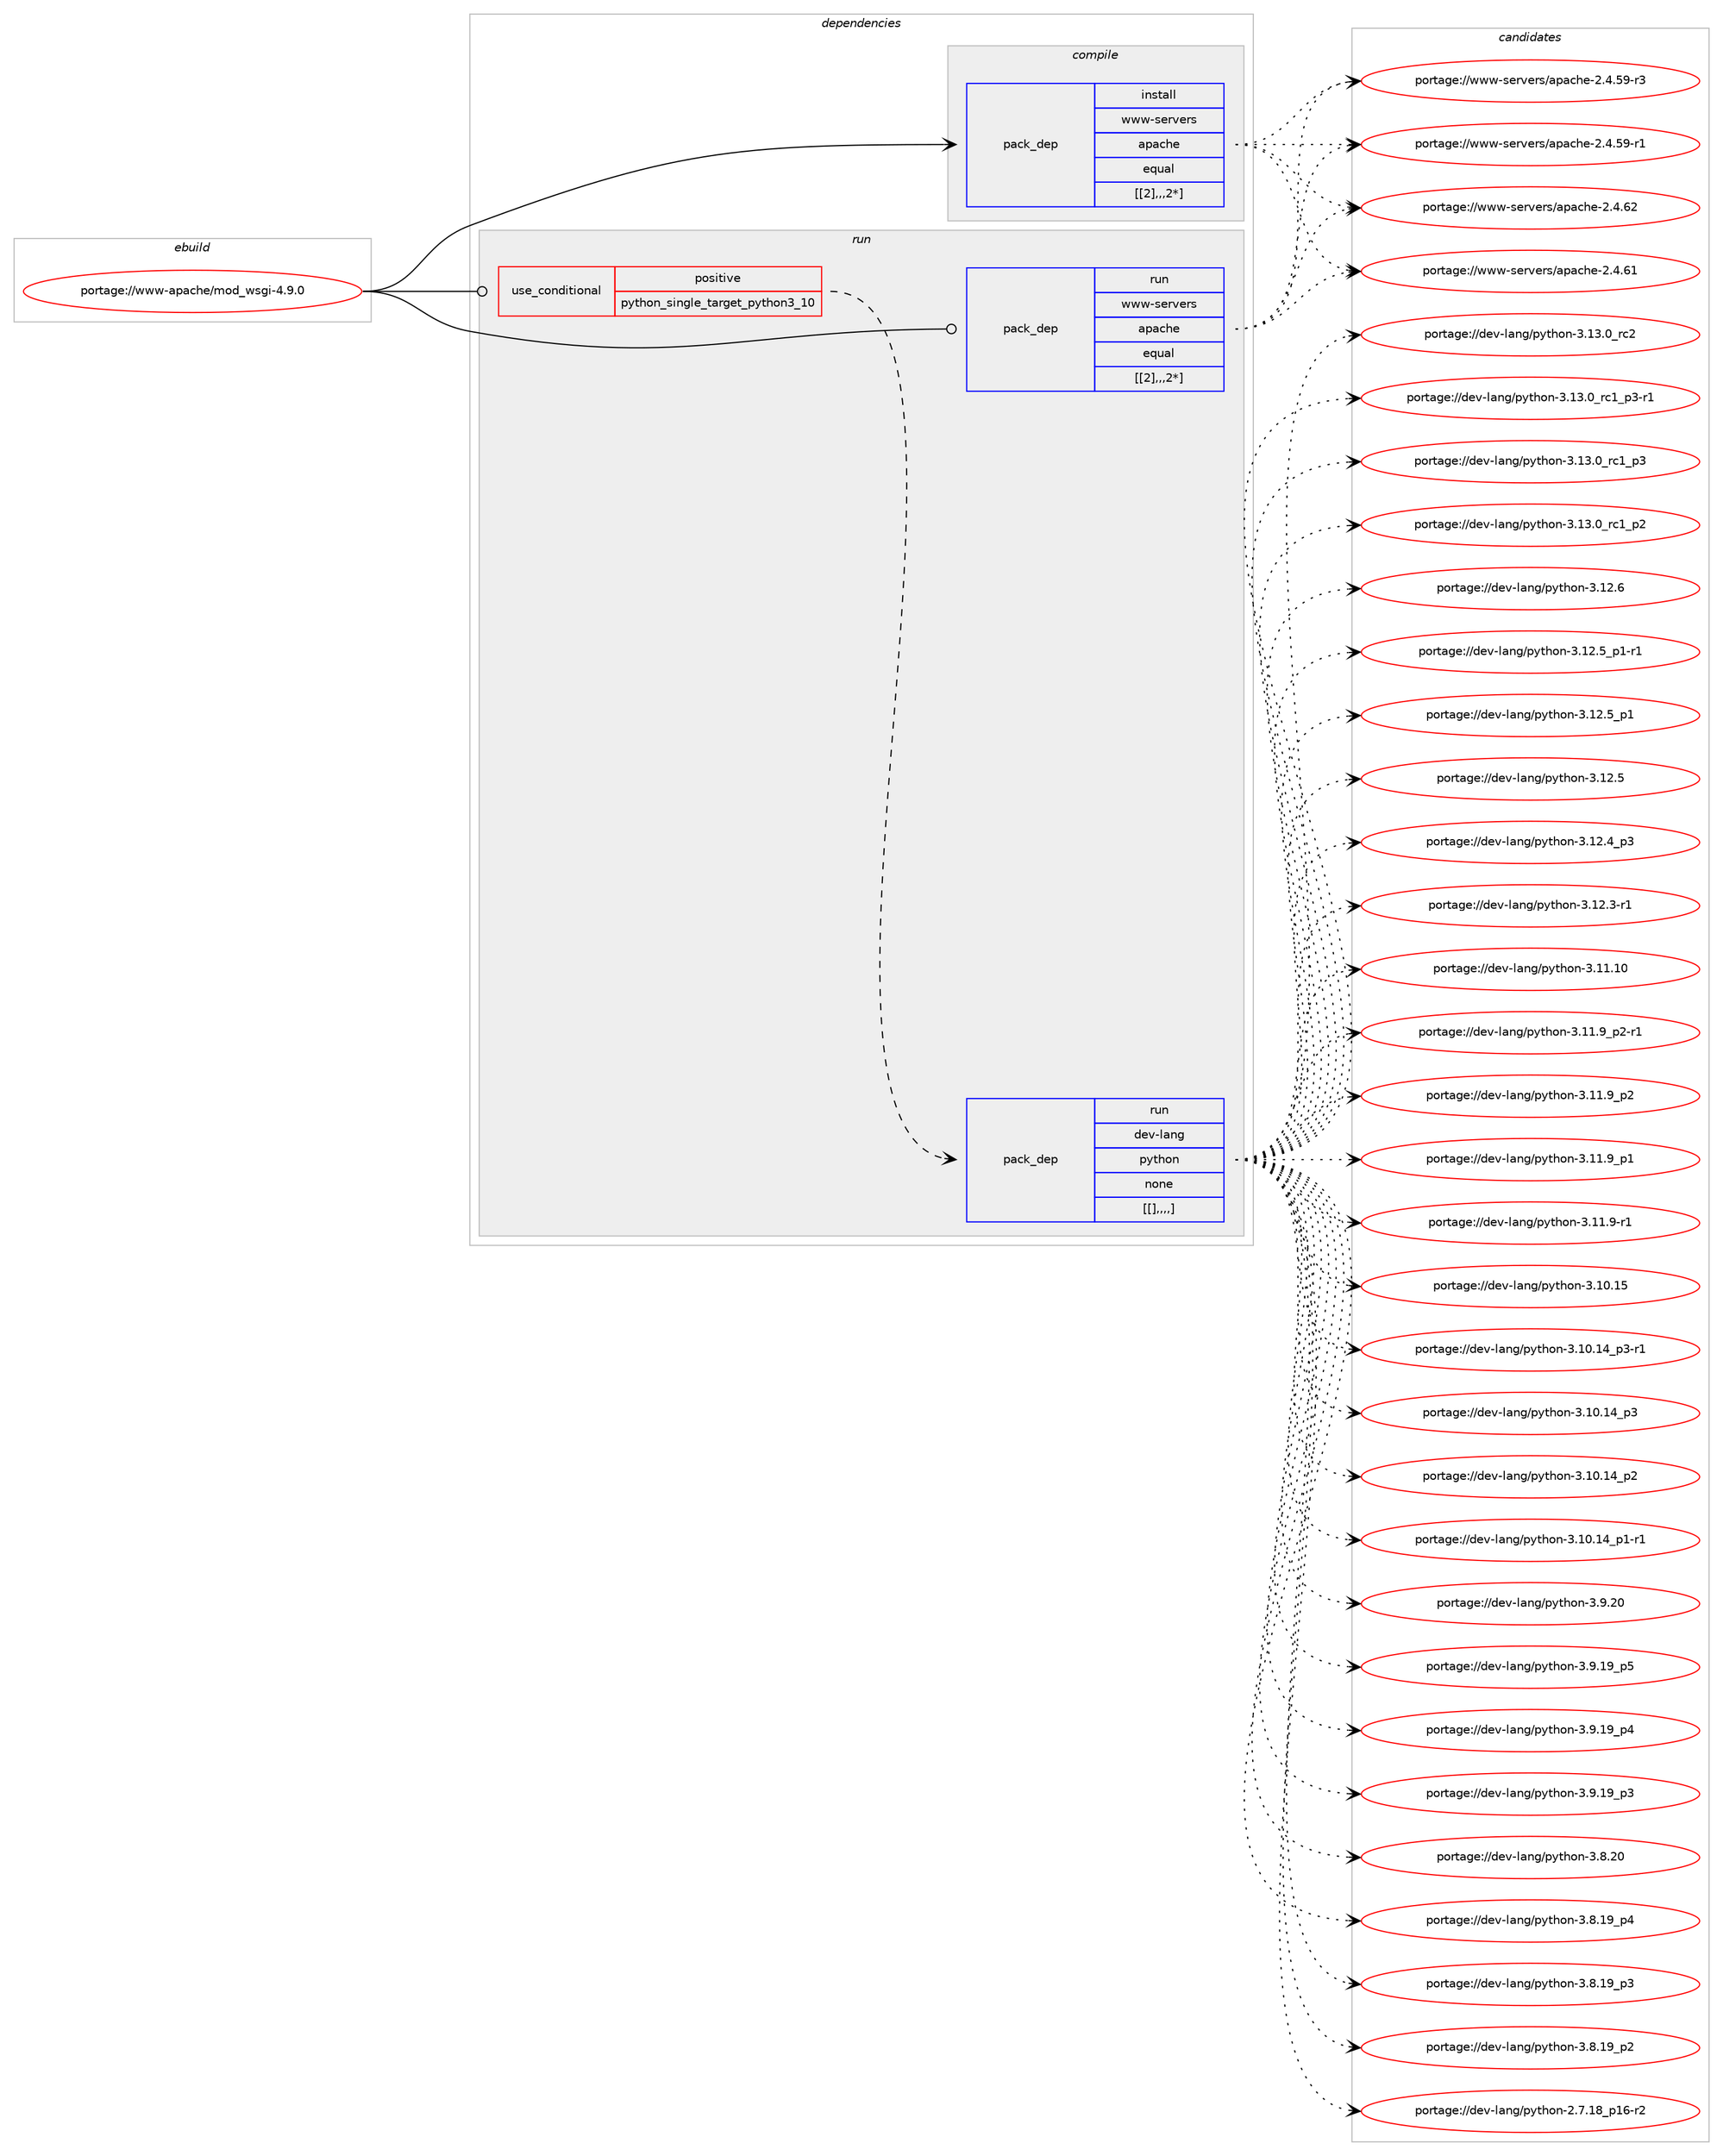 digraph prolog {

# *************
# Graph options
# *************

newrank=true;
concentrate=true;
compound=true;
graph [rankdir=LR,fontname=Helvetica,fontsize=10,ranksep=1.5];#, ranksep=2.5, nodesep=0.2];
edge  [arrowhead=vee];
node  [fontname=Helvetica,fontsize=10];

# **********
# The ebuild
# **********

subgraph cluster_leftcol {
color=gray;
label=<<i>ebuild</i>>;
id [label="portage://www-apache/mod_wsgi-4.9.0", color=red, width=4, href="../www-apache/mod_wsgi-4.9.0.svg"];
}

# ****************
# The dependencies
# ****************

subgraph cluster_midcol {
color=gray;
label=<<i>dependencies</i>>;
subgraph cluster_compile {
fillcolor="#eeeeee";
style=filled;
label=<<i>compile</i>>;
subgraph pack337222 {
dependency464111 [label=<<TABLE BORDER="0" CELLBORDER="1" CELLSPACING="0" CELLPADDING="4" WIDTH="220"><TR><TD ROWSPAN="6" CELLPADDING="30">pack_dep</TD></TR><TR><TD WIDTH="110">install</TD></TR><TR><TD>www-servers</TD></TR><TR><TD>apache</TD></TR><TR><TD>equal</TD></TR><TR><TD>[[2],,,2*]</TD></TR></TABLE>>, shape=none, color=blue];
}
id:e -> dependency464111:w [weight=20,style="solid",arrowhead="vee"];
}
subgraph cluster_compileandrun {
fillcolor="#eeeeee";
style=filled;
label=<<i>compile and run</i>>;
}
subgraph cluster_run {
fillcolor="#eeeeee";
style=filled;
label=<<i>run</i>>;
subgraph cond123520 {
dependency464112 [label=<<TABLE BORDER="0" CELLBORDER="1" CELLSPACING="0" CELLPADDING="4"><TR><TD ROWSPAN="3" CELLPADDING="10">use_conditional</TD></TR><TR><TD>positive</TD></TR><TR><TD>python_single_target_python3_10</TD></TR></TABLE>>, shape=none, color=red];
subgraph pack337223 {
dependency464113 [label=<<TABLE BORDER="0" CELLBORDER="1" CELLSPACING="0" CELLPADDING="4" WIDTH="220"><TR><TD ROWSPAN="6" CELLPADDING="30">pack_dep</TD></TR><TR><TD WIDTH="110">run</TD></TR><TR><TD>dev-lang</TD></TR><TR><TD>python</TD></TR><TR><TD>none</TD></TR><TR><TD>[[],,,,]</TD></TR></TABLE>>, shape=none, color=blue];
}
dependency464112:e -> dependency464113:w [weight=20,style="dashed",arrowhead="vee"];
}
id:e -> dependency464112:w [weight=20,style="solid",arrowhead="odot"];
subgraph pack337224 {
dependency464114 [label=<<TABLE BORDER="0" CELLBORDER="1" CELLSPACING="0" CELLPADDING="4" WIDTH="220"><TR><TD ROWSPAN="6" CELLPADDING="30">pack_dep</TD></TR><TR><TD WIDTH="110">run</TD></TR><TR><TD>www-servers</TD></TR><TR><TD>apache</TD></TR><TR><TD>equal</TD></TR><TR><TD>[[2],,,2*]</TD></TR></TABLE>>, shape=none, color=blue];
}
id:e -> dependency464114:w [weight=20,style="solid",arrowhead="odot"];
}
}

# **************
# The candidates
# **************

subgraph cluster_choices {
rank=same;
color=gray;
label=<<i>candidates</i>>;

subgraph choice337222 {
color=black;
nodesep=1;
choice119119119451151011141181011141154797112979910410145504652465450 [label="portage://www-servers/apache-2.4.62", color=red, width=4,href="../www-servers/apache-2.4.62.svg"];
choice119119119451151011141181011141154797112979910410145504652465449 [label="portage://www-servers/apache-2.4.61", color=red, width=4,href="../www-servers/apache-2.4.61.svg"];
choice1191191194511510111411810111411547971129799104101455046524653574511451 [label="portage://www-servers/apache-2.4.59-r3", color=red, width=4,href="../www-servers/apache-2.4.59-r3.svg"];
choice1191191194511510111411810111411547971129799104101455046524653574511449 [label="portage://www-servers/apache-2.4.59-r1", color=red, width=4,href="../www-servers/apache-2.4.59-r1.svg"];
dependency464111:e -> choice119119119451151011141181011141154797112979910410145504652465450:w [style=dotted,weight="100"];
dependency464111:e -> choice119119119451151011141181011141154797112979910410145504652465449:w [style=dotted,weight="100"];
dependency464111:e -> choice1191191194511510111411810111411547971129799104101455046524653574511451:w [style=dotted,weight="100"];
dependency464111:e -> choice1191191194511510111411810111411547971129799104101455046524653574511449:w [style=dotted,weight="100"];
}
subgraph choice337223 {
color=black;
nodesep=1;
choice10010111845108971101034711212111610411111045514649514648951149950 [label="portage://dev-lang/python-3.13.0_rc2", color=red, width=4,href="../dev-lang/python-3.13.0_rc2.svg"];
choice1001011184510897110103471121211161041111104551464951464895114994995112514511449 [label="portage://dev-lang/python-3.13.0_rc1_p3-r1", color=red, width=4,href="../dev-lang/python-3.13.0_rc1_p3-r1.svg"];
choice100101118451089711010347112121116104111110455146495146489511499499511251 [label="portage://dev-lang/python-3.13.0_rc1_p3", color=red, width=4,href="../dev-lang/python-3.13.0_rc1_p3.svg"];
choice100101118451089711010347112121116104111110455146495146489511499499511250 [label="portage://dev-lang/python-3.13.0_rc1_p2", color=red, width=4,href="../dev-lang/python-3.13.0_rc1_p2.svg"];
choice10010111845108971101034711212111610411111045514649504654 [label="portage://dev-lang/python-3.12.6", color=red, width=4,href="../dev-lang/python-3.12.6.svg"];
choice1001011184510897110103471121211161041111104551464950465395112494511449 [label="portage://dev-lang/python-3.12.5_p1-r1", color=red, width=4,href="../dev-lang/python-3.12.5_p1-r1.svg"];
choice100101118451089711010347112121116104111110455146495046539511249 [label="portage://dev-lang/python-3.12.5_p1", color=red, width=4,href="../dev-lang/python-3.12.5_p1.svg"];
choice10010111845108971101034711212111610411111045514649504653 [label="portage://dev-lang/python-3.12.5", color=red, width=4,href="../dev-lang/python-3.12.5.svg"];
choice100101118451089711010347112121116104111110455146495046529511251 [label="portage://dev-lang/python-3.12.4_p3", color=red, width=4,href="../dev-lang/python-3.12.4_p3.svg"];
choice100101118451089711010347112121116104111110455146495046514511449 [label="portage://dev-lang/python-3.12.3-r1", color=red, width=4,href="../dev-lang/python-3.12.3-r1.svg"];
choice1001011184510897110103471121211161041111104551464949464948 [label="portage://dev-lang/python-3.11.10", color=red, width=4,href="../dev-lang/python-3.11.10.svg"];
choice1001011184510897110103471121211161041111104551464949465795112504511449 [label="portage://dev-lang/python-3.11.9_p2-r1", color=red, width=4,href="../dev-lang/python-3.11.9_p2-r1.svg"];
choice100101118451089711010347112121116104111110455146494946579511250 [label="portage://dev-lang/python-3.11.9_p2", color=red, width=4,href="../dev-lang/python-3.11.9_p2.svg"];
choice100101118451089711010347112121116104111110455146494946579511249 [label="portage://dev-lang/python-3.11.9_p1", color=red, width=4,href="../dev-lang/python-3.11.9_p1.svg"];
choice100101118451089711010347112121116104111110455146494946574511449 [label="portage://dev-lang/python-3.11.9-r1", color=red, width=4,href="../dev-lang/python-3.11.9-r1.svg"];
choice1001011184510897110103471121211161041111104551464948464953 [label="portage://dev-lang/python-3.10.15", color=red, width=4,href="../dev-lang/python-3.10.15.svg"];
choice100101118451089711010347112121116104111110455146494846495295112514511449 [label="portage://dev-lang/python-3.10.14_p3-r1", color=red, width=4,href="../dev-lang/python-3.10.14_p3-r1.svg"];
choice10010111845108971101034711212111610411111045514649484649529511251 [label="portage://dev-lang/python-3.10.14_p3", color=red, width=4,href="../dev-lang/python-3.10.14_p3.svg"];
choice10010111845108971101034711212111610411111045514649484649529511250 [label="portage://dev-lang/python-3.10.14_p2", color=red, width=4,href="../dev-lang/python-3.10.14_p2.svg"];
choice100101118451089711010347112121116104111110455146494846495295112494511449 [label="portage://dev-lang/python-3.10.14_p1-r1", color=red, width=4,href="../dev-lang/python-3.10.14_p1-r1.svg"];
choice10010111845108971101034711212111610411111045514657465048 [label="portage://dev-lang/python-3.9.20", color=red, width=4,href="../dev-lang/python-3.9.20.svg"];
choice100101118451089711010347112121116104111110455146574649579511253 [label="portage://dev-lang/python-3.9.19_p5", color=red, width=4,href="../dev-lang/python-3.9.19_p5.svg"];
choice100101118451089711010347112121116104111110455146574649579511252 [label="portage://dev-lang/python-3.9.19_p4", color=red, width=4,href="../dev-lang/python-3.9.19_p4.svg"];
choice100101118451089711010347112121116104111110455146574649579511251 [label="portage://dev-lang/python-3.9.19_p3", color=red, width=4,href="../dev-lang/python-3.9.19_p3.svg"];
choice10010111845108971101034711212111610411111045514656465048 [label="portage://dev-lang/python-3.8.20", color=red, width=4,href="../dev-lang/python-3.8.20.svg"];
choice100101118451089711010347112121116104111110455146564649579511252 [label="portage://dev-lang/python-3.8.19_p4", color=red, width=4,href="../dev-lang/python-3.8.19_p4.svg"];
choice100101118451089711010347112121116104111110455146564649579511251 [label="portage://dev-lang/python-3.8.19_p3", color=red, width=4,href="../dev-lang/python-3.8.19_p3.svg"];
choice100101118451089711010347112121116104111110455146564649579511250 [label="portage://dev-lang/python-3.8.19_p2", color=red, width=4,href="../dev-lang/python-3.8.19_p2.svg"];
choice100101118451089711010347112121116104111110455046554649569511249544511450 [label="portage://dev-lang/python-2.7.18_p16-r2", color=red, width=4,href="../dev-lang/python-2.7.18_p16-r2.svg"];
dependency464113:e -> choice10010111845108971101034711212111610411111045514649514648951149950:w [style=dotted,weight="100"];
dependency464113:e -> choice1001011184510897110103471121211161041111104551464951464895114994995112514511449:w [style=dotted,weight="100"];
dependency464113:e -> choice100101118451089711010347112121116104111110455146495146489511499499511251:w [style=dotted,weight="100"];
dependency464113:e -> choice100101118451089711010347112121116104111110455146495146489511499499511250:w [style=dotted,weight="100"];
dependency464113:e -> choice10010111845108971101034711212111610411111045514649504654:w [style=dotted,weight="100"];
dependency464113:e -> choice1001011184510897110103471121211161041111104551464950465395112494511449:w [style=dotted,weight="100"];
dependency464113:e -> choice100101118451089711010347112121116104111110455146495046539511249:w [style=dotted,weight="100"];
dependency464113:e -> choice10010111845108971101034711212111610411111045514649504653:w [style=dotted,weight="100"];
dependency464113:e -> choice100101118451089711010347112121116104111110455146495046529511251:w [style=dotted,weight="100"];
dependency464113:e -> choice100101118451089711010347112121116104111110455146495046514511449:w [style=dotted,weight="100"];
dependency464113:e -> choice1001011184510897110103471121211161041111104551464949464948:w [style=dotted,weight="100"];
dependency464113:e -> choice1001011184510897110103471121211161041111104551464949465795112504511449:w [style=dotted,weight="100"];
dependency464113:e -> choice100101118451089711010347112121116104111110455146494946579511250:w [style=dotted,weight="100"];
dependency464113:e -> choice100101118451089711010347112121116104111110455146494946579511249:w [style=dotted,weight="100"];
dependency464113:e -> choice100101118451089711010347112121116104111110455146494946574511449:w [style=dotted,weight="100"];
dependency464113:e -> choice1001011184510897110103471121211161041111104551464948464953:w [style=dotted,weight="100"];
dependency464113:e -> choice100101118451089711010347112121116104111110455146494846495295112514511449:w [style=dotted,weight="100"];
dependency464113:e -> choice10010111845108971101034711212111610411111045514649484649529511251:w [style=dotted,weight="100"];
dependency464113:e -> choice10010111845108971101034711212111610411111045514649484649529511250:w [style=dotted,weight="100"];
dependency464113:e -> choice100101118451089711010347112121116104111110455146494846495295112494511449:w [style=dotted,weight="100"];
dependency464113:e -> choice10010111845108971101034711212111610411111045514657465048:w [style=dotted,weight="100"];
dependency464113:e -> choice100101118451089711010347112121116104111110455146574649579511253:w [style=dotted,weight="100"];
dependency464113:e -> choice100101118451089711010347112121116104111110455146574649579511252:w [style=dotted,weight="100"];
dependency464113:e -> choice100101118451089711010347112121116104111110455146574649579511251:w [style=dotted,weight="100"];
dependency464113:e -> choice10010111845108971101034711212111610411111045514656465048:w [style=dotted,weight="100"];
dependency464113:e -> choice100101118451089711010347112121116104111110455146564649579511252:w [style=dotted,weight="100"];
dependency464113:e -> choice100101118451089711010347112121116104111110455146564649579511251:w [style=dotted,weight="100"];
dependency464113:e -> choice100101118451089711010347112121116104111110455146564649579511250:w [style=dotted,weight="100"];
dependency464113:e -> choice100101118451089711010347112121116104111110455046554649569511249544511450:w [style=dotted,weight="100"];
}
subgraph choice337224 {
color=black;
nodesep=1;
choice119119119451151011141181011141154797112979910410145504652465450 [label="portage://www-servers/apache-2.4.62", color=red, width=4,href="../www-servers/apache-2.4.62.svg"];
choice119119119451151011141181011141154797112979910410145504652465449 [label="portage://www-servers/apache-2.4.61", color=red, width=4,href="../www-servers/apache-2.4.61.svg"];
choice1191191194511510111411810111411547971129799104101455046524653574511451 [label="portage://www-servers/apache-2.4.59-r3", color=red, width=4,href="../www-servers/apache-2.4.59-r3.svg"];
choice1191191194511510111411810111411547971129799104101455046524653574511449 [label="portage://www-servers/apache-2.4.59-r1", color=red, width=4,href="../www-servers/apache-2.4.59-r1.svg"];
dependency464114:e -> choice119119119451151011141181011141154797112979910410145504652465450:w [style=dotted,weight="100"];
dependency464114:e -> choice119119119451151011141181011141154797112979910410145504652465449:w [style=dotted,weight="100"];
dependency464114:e -> choice1191191194511510111411810111411547971129799104101455046524653574511451:w [style=dotted,weight="100"];
dependency464114:e -> choice1191191194511510111411810111411547971129799104101455046524653574511449:w [style=dotted,weight="100"];
}
}

}
